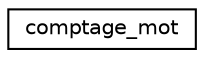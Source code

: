 digraph "Graphe hiérarchique des classes"
{
  edge [fontname="Helvetica",fontsize="10",labelfontname="Helvetica",labelfontsize="10"];
  node [fontname="Helvetica",fontsize="10",shape=record];
  rankdir="LR";
  Node0 [label="comptage_mot",height=0.2,width=0.4,color="black", fillcolor="white", style="filled",URL="$classcomptage__mot.html"];
}
